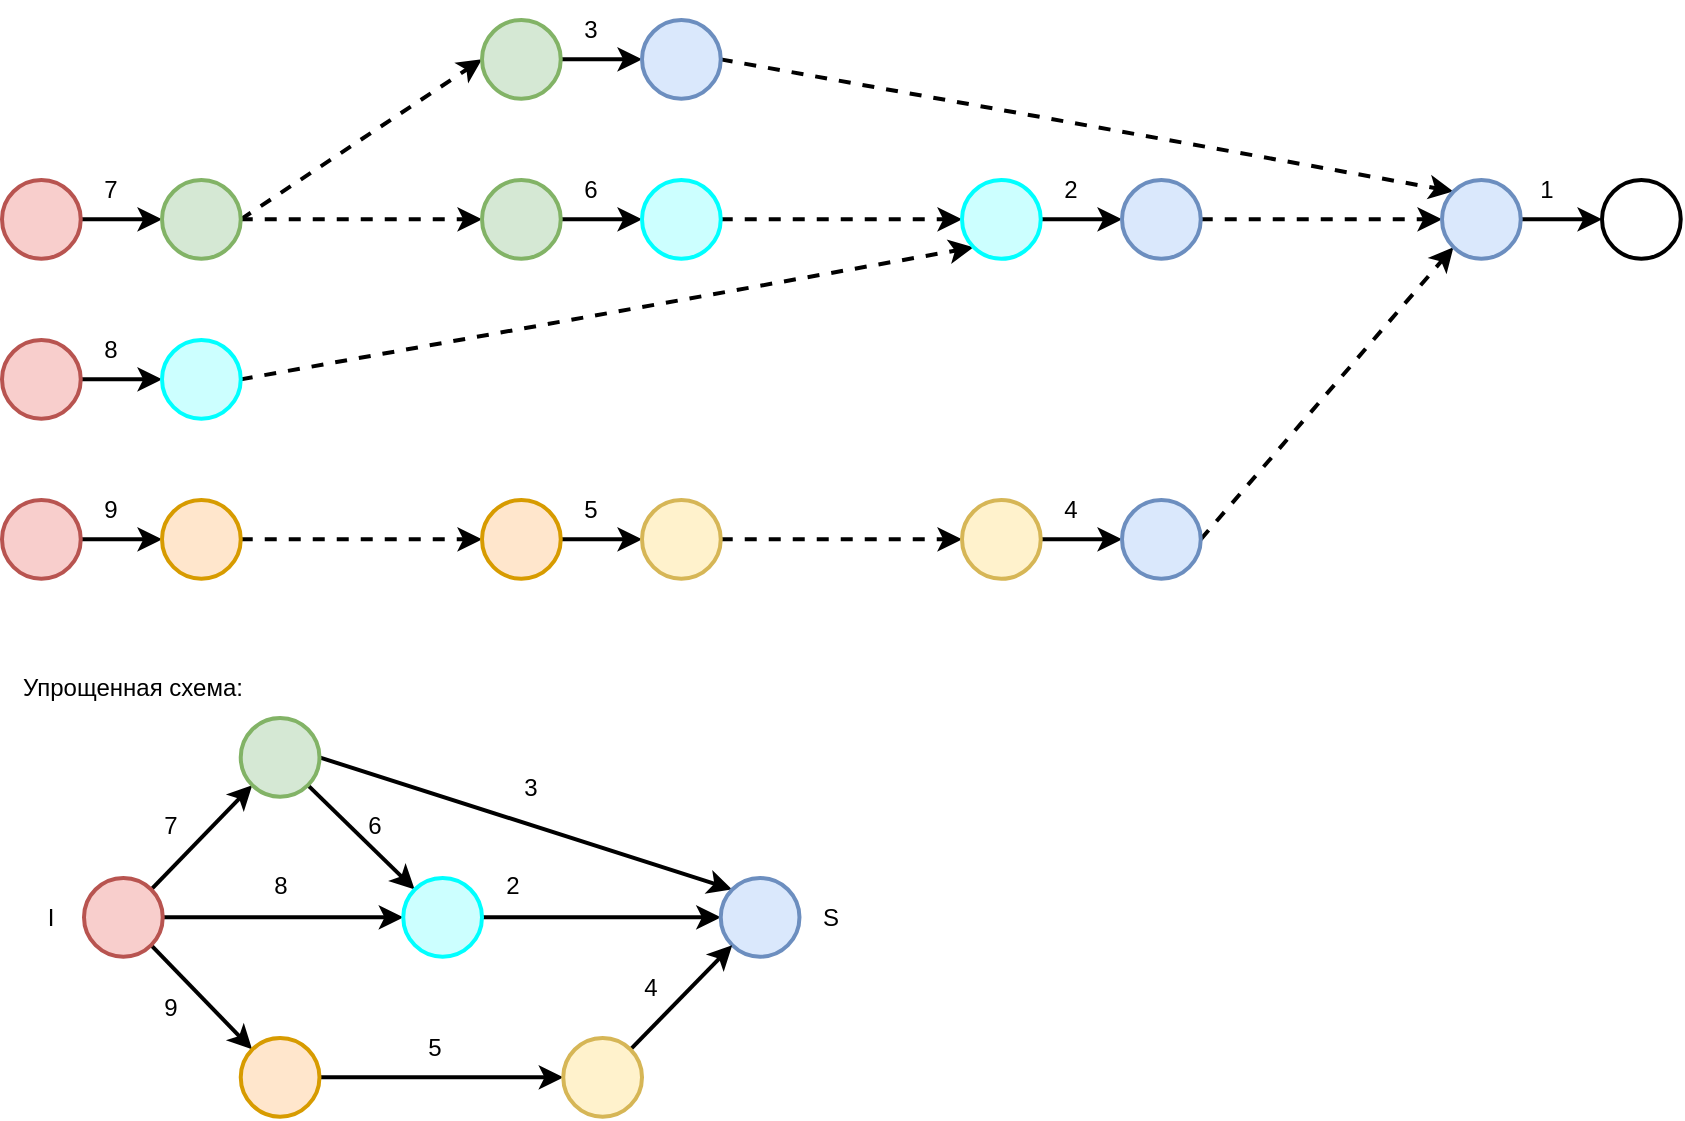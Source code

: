 <mxfile version="20.3.0" type="device"><diagram id="dBJPhfOJzrZLVDt43mVv" name="Page-1"><mxGraphModel dx="1422" dy="878" grid="1" gridSize="10" guides="1" tooltips="1" connect="1" arrows="1" fold="1" page="1" pageScale="1" pageWidth="827" pageHeight="1169" math="0" shadow="0"><root><mxCell id="0"/><mxCell id="1" parent="0"/><mxCell id="z-p0BR435quuZYPwDhB6-24" style="edgeStyle=none;rounded=0;orthogonalLoop=1;jettySize=auto;html=1;exitX=1;exitY=0.5;exitDx=0;exitDy=0;exitPerimeter=0;strokeWidth=2;" edge="1" parent="1" source="z-p0BR435quuZYPwDhB6-1" target="z-p0BR435quuZYPwDhB6-4"><mxGeometry relative="1" as="geometry"/></mxCell><mxCell id="z-p0BR435quuZYPwDhB6-1" value="" style="verticalLabelPosition=middle;verticalAlign=middle;html=1;shape=mxgraph.flowchart.on-page_reference;strokeWidth=2;labelPosition=center;align=center;fillColor=#f8cecc;strokeColor=#b85450;" vertex="1" parent="1"><mxGeometry x="40" y="120" width="39.37" height="39.37" as="geometry"/></mxCell><mxCell id="z-p0BR435quuZYPwDhB6-25" style="edgeStyle=none;rounded=0;orthogonalLoop=1;jettySize=auto;html=1;exitX=1;exitY=0.5;exitDx=0;exitDy=0;exitPerimeter=0;strokeWidth=2;" edge="1" parent="1" source="z-p0BR435quuZYPwDhB6-2" target="z-p0BR435quuZYPwDhB6-5"><mxGeometry relative="1" as="geometry"/></mxCell><mxCell id="z-p0BR435quuZYPwDhB6-2" value="" style="verticalLabelPosition=middle;verticalAlign=middle;html=1;shape=mxgraph.flowchart.on-page_reference;strokeWidth=2;labelPosition=center;align=center;fillColor=#f8cecc;strokeColor=#b85450;" vertex="1" parent="1"><mxGeometry x="40" y="200" width="39.37" height="39.37" as="geometry"/></mxCell><mxCell id="z-p0BR435quuZYPwDhB6-26" style="edgeStyle=none;rounded=0;orthogonalLoop=1;jettySize=auto;html=1;exitX=1;exitY=0.5;exitDx=0;exitDy=0;exitPerimeter=0;strokeWidth=2;" edge="1" parent="1" source="z-p0BR435quuZYPwDhB6-3" target="z-p0BR435quuZYPwDhB6-6"><mxGeometry relative="1" as="geometry"/></mxCell><mxCell id="z-p0BR435quuZYPwDhB6-3" value="" style="verticalLabelPosition=middle;verticalAlign=middle;html=1;shape=mxgraph.flowchart.on-page_reference;strokeWidth=2;labelPosition=center;align=center;fillColor=#f8cecc;strokeColor=#b85450;" vertex="1" parent="1"><mxGeometry x="40" y="280" width="39.37" height="39.37" as="geometry"/></mxCell><mxCell id="z-p0BR435quuZYPwDhB6-33" style="edgeStyle=none;rounded=0;orthogonalLoop=1;jettySize=auto;html=1;exitX=1;exitY=0.5;exitDx=0;exitDy=0;exitPerimeter=0;entryX=0;entryY=0.5;entryDx=0;entryDy=0;entryPerimeter=0;strokeWidth=2;dashed=1;" edge="1" parent="1" source="z-p0BR435quuZYPwDhB6-4" target="z-p0BR435quuZYPwDhB6-8"><mxGeometry relative="1" as="geometry"/></mxCell><mxCell id="z-p0BR435quuZYPwDhB6-34" style="edgeStyle=none;rounded=0;orthogonalLoop=1;jettySize=auto;html=1;exitX=1;exitY=0.5;exitDx=0;exitDy=0;exitPerimeter=0;dashed=1;strokeWidth=2;" edge="1" parent="1" source="z-p0BR435quuZYPwDhB6-4" target="z-p0BR435quuZYPwDhB6-7"><mxGeometry relative="1" as="geometry"/></mxCell><mxCell id="z-p0BR435quuZYPwDhB6-4" value="" style="verticalLabelPosition=middle;verticalAlign=middle;html=1;shape=mxgraph.flowchart.on-page_reference;strokeWidth=2;labelPosition=center;align=center;fillColor=#d5e8d4;strokeColor=#82b366;" vertex="1" parent="1"><mxGeometry x="120" y="120" width="39.37" height="39.37" as="geometry"/></mxCell><mxCell id="z-p0BR435quuZYPwDhB6-36" style="edgeStyle=none;rounded=0;orthogonalLoop=1;jettySize=auto;html=1;exitX=1;exitY=0.5;exitDx=0;exitDy=0;exitPerimeter=0;entryX=0.145;entryY=0.855;entryDx=0;entryDy=0;entryPerimeter=0;dashed=1;strokeWidth=2;" edge="1" parent="1" source="z-p0BR435quuZYPwDhB6-5" target="z-p0BR435quuZYPwDhB6-15"><mxGeometry relative="1" as="geometry"/></mxCell><mxCell id="z-p0BR435quuZYPwDhB6-5" value="" style="verticalLabelPosition=middle;verticalAlign=middle;html=1;shape=mxgraph.flowchart.on-page_reference;strokeWidth=2;labelPosition=center;align=center;fillColor=#CCFFFF;strokeColor=#00FFFF;" vertex="1" parent="1"><mxGeometry x="120" y="200" width="39.37" height="39.37" as="geometry"/></mxCell><mxCell id="z-p0BR435quuZYPwDhB6-37" style="edgeStyle=none;rounded=0;orthogonalLoop=1;jettySize=auto;html=1;exitX=1;exitY=0.5;exitDx=0;exitDy=0;exitPerimeter=0;dashed=1;strokeWidth=2;" edge="1" parent="1" source="z-p0BR435quuZYPwDhB6-6" target="z-p0BR435quuZYPwDhB6-11"><mxGeometry relative="1" as="geometry"/></mxCell><mxCell id="z-p0BR435quuZYPwDhB6-6" value="" style="verticalLabelPosition=middle;verticalAlign=middle;html=1;shape=mxgraph.flowchart.on-page_reference;strokeWidth=2;labelPosition=center;align=center;fillColor=#ffe6cc;strokeColor=#d79b00;" vertex="1" parent="1"><mxGeometry x="120" y="280" width="39.37" height="39.37" as="geometry"/></mxCell><mxCell id="z-p0BR435quuZYPwDhB6-28" style="edgeStyle=none;rounded=0;orthogonalLoop=1;jettySize=auto;html=1;exitX=1;exitY=0.5;exitDx=0;exitDy=0;exitPerimeter=0;strokeWidth=2;" edge="1" parent="1" source="z-p0BR435quuZYPwDhB6-7" target="z-p0BR435quuZYPwDhB6-9"><mxGeometry relative="1" as="geometry"/></mxCell><mxCell id="z-p0BR435quuZYPwDhB6-7" value="" style="verticalLabelPosition=middle;verticalAlign=middle;html=1;shape=mxgraph.flowchart.on-page_reference;strokeWidth=2;labelPosition=center;align=center;fillColor=#d5e8d4;strokeColor=#82b366;" vertex="1" parent="1"><mxGeometry x="280" y="120" width="39.37" height="39.37" as="geometry"/></mxCell><mxCell id="z-p0BR435quuZYPwDhB6-27" style="edgeStyle=none;rounded=0;orthogonalLoop=1;jettySize=auto;html=1;exitX=1;exitY=0.5;exitDx=0;exitDy=0;exitPerimeter=0;entryX=0;entryY=0.5;entryDx=0;entryDy=0;entryPerimeter=0;strokeWidth=2;" edge="1" parent="1" source="z-p0BR435quuZYPwDhB6-8" target="z-p0BR435quuZYPwDhB6-10"><mxGeometry relative="1" as="geometry"/></mxCell><mxCell id="z-p0BR435quuZYPwDhB6-8" value="" style="verticalLabelPosition=middle;verticalAlign=middle;html=1;shape=mxgraph.flowchart.on-page_reference;strokeWidth=2;labelPosition=center;align=center;fillColor=#d5e8d4;strokeColor=#82b366;" vertex="1" parent="1"><mxGeometry x="280" y="40" width="39.37" height="39.37" as="geometry"/></mxCell><mxCell id="z-p0BR435quuZYPwDhB6-35" style="edgeStyle=none;rounded=0;orthogonalLoop=1;jettySize=auto;html=1;exitX=1;exitY=0.5;exitDx=0;exitDy=0;exitPerimeter=0;entryX=0;entryY=0.5;entryDx=0;entryDy=0;entryPerimeter=0;dashed=1;strokeWidth=2;" edge="1" parent="1" source="z-p0BR435quuZYPwDhB6-9" target="z-p0BR435quuZYPwDhB6-15"><mxGeometry relative="1" as="geometry"/></mxCell><mxCell id="z-p0BR435quuZYPwDhB6-9" value="" style="verticalLabelPosition=middle;verticalAlign=middle;html=1;shape=mxgraph.flowchart.on-page_reference;strokeWidth=2;labelPosition=center;align=center;fillColor=#CCFFFF;strokeColor=#00FFFF;" vertex="1" parent="1"><mxGeometry x="360" y="120" width="39.37" height="39.37" as="geometry"/></mxCell><mxCell id="z-p0BR435quuZYPwDhB6-41" style="edgeStyle=none;rounded=0;orthogonalLoop=1;jettySize=auto;html=1;exitX=1;exitY=0.5;exitDx=0;exitDy=0;exitPerimeter=0;entryX=0.145;entryY=0.145;entryDx=0;entryDy=0;entryPerimeter=0;dashed=1;strokeWidth=2;" edge="1" parent="1" source="z-p0BR435quuZYPwDhB6-10" target="z-p0BR435quuZYPwDhB6-17"><mxGeometry relative="1" as="geometry"/></mxCell><mxCell id="z-p0BR435quuZYPwDhB6-10" value="" style="verticalLabelPosition=middle;verticalAlign=middle;html=1;shape=mxgraph.flowchart.on-page_reference;strokeWidth=2;labelPosition=center;align=center;fillColor=#dae8fc;strokeColor=#6c8ebf;" vertex="1" parent="1"><mxGeometry x="360" y="40" width="39.37" height="39.37" as="geometry"/></mxCell><mxCell id="z-p0BR435quuZYPwDhB6-29" style="edgeStyle=none;rounded=0;orthogonalLoop=1;jettySize=auto;html=1;exitX=1;exitY=0.5;exitDx=0;exitDy=0;exitPerimeter=0;entryX=0;entryY=0.5;entryDx=0;entryDy=0;entryPerimeter=0;strokeWidth=2;" edge="1" parent="1" source="z-p0BR435quuZYPwDhB6-11" target="z-p0BR435quuZYPwDhB6-12"><mxGeometry relative="1" as="geometry"/></mxCell><mxCell id="z-p0BR435quuZYPwDhB6-11" value="" style="verticalLabelPosition=middle;verticalAlign=middle;html=1;shape=mxgraph.flowchart.on-page_reference;strokeWidth=2;labelPosition=center;align=center;fillColor=#ffe6cc;strokeColor=#d79b00;" vertex="1" parent="1"><mxGeometry x="280" y="280" width="39.37" height="39.37" as="geometry"/></mxCell><mxCell id="z-p0BR435quuZYPwDhB6-38" style="edgeStyle=none;rounded=0;orthogonalLoop=1;jettySize=auto;html=1;exitX=1;exitY=0.5;exitDx=0;exitDy=0;exitPerimeter=0;dashed=1;strokeWidth=2;" edge="1" parent="1" source="z-p0BR435quuZYPwDhB6-12" target="z-p0BR435quuZYPwDhB6-13"><mxGeometry relative="1" as="geometry"/></mxCell><mxCell id="z-p0BR435quuZYPwDhB6-12" value="" style="verticalLabelPosition=middle;verticalAlign=middle;html=1;shape=mxgraph.flowchart.on-page_reference;strokeWidth=2;labelPosition=center;align=center;fillColor=#fff2cc;strokeColor=#d6b656;" vertex="1" parent="1"><mxGeometry x="360" y="280" width="39.37" height="39.37" as="geometry"/></mxCell><mxCell id="z-p0BR435quuZYPwDhB6-31" style="edgeStyle=none;rounded=0;orthogonalLoop=1;jettySize=auto;html=1;exitX=1;exitY=0.5;exitDx=0;exitDy=0;exitPerimeter=0;strokeWidth=2;" edge="1" parent="1" source="z-p0BR435quuZYPwDhB6-13" target="z-p0BR435quuZYPwDhB6-14"><mxGeometry relative="1" as="geometry"/></mxCell><mxCell id="z-p0BR435quuZYPwDhB6-13" value="" style="verticalLabelPosition=middle;verticalAlign=middle;html=1;shape=mxgraph.flowchart.on-page_reference;strokeWidth=2;labelPosition=center;align=center;fillColor=#fff2cc;strokeColor=#d6b656;" vertex="1" parent="1"><mxGeometry x="520" y="280" width="39.37" height="39.37" as="geometry"/></mxCell><mxCell id="z-p0BR435quuZYPwDhB6-39" style="edgeStyle=none;rounded=0;orthogonalLoop=1;jettySize=auto;html=1;exitX=1;exitY=0.5;exitDx=0;exitDy=0;exitPerimeter=0;entryX=0.145;entryY=0.855;entryDx=0;entryDy=0;entryPerimeter=0;dashed=1;strokeWidth=2;" edge="1" parent="1" source="z-p0BR435quuZYPwDhB6-14" target="z-p0BR435quuZYPwDhB6-17"><mxGeometry relative="1" as="geometry"/></mxCell><mxCell id="z-p0BR435quuZYPwDhB6-14" value="" style="verticalLabelPosition=middle;verticalAlign=middle;html=1;shape=mxgraph.flowchart.on-page_reference;strokeWidth=2;labelPosition=center;align=center;fillColor=#dae8fc;strokeColor=#6c8ebf;" vertex="1" parent="1"><mxGeometry x="600" y="280" width="39.37" height="39.37" as="geometry"/></mxCell><mxCell id="z-p0BR435quuZYPwDhB6-30" style="edgeStyle=none;rounded=0;orthogonalLoop=1;jettySize=auto;html=1;exitX=1;exitY=0.5;exitDx=0;exitDy=0;exitPerimeter=0;entryX=0;entryY=0.5;entryDx=0;entryDy=0;entryPerimeter=0;strokeWidth=2;" edge="1" parent="1" source="z-p0BR435quuZYPwDhB6-15" target="z-p0BR435quuZYPwDhB6-16"><mxGeometry relative="1" as="geometry"/></mxCell><mxCell id="z-p0BR435quuZYPwDhB6-15" value="" style="verticalLabelPosition=middle;verticalAlign=middle;html=1;shape=mxgraph.flowchart.on-page_reference;strokeWidth=2;labelPosition=center;align=center;fillColor=#CCFFFF;strokeColor=#00FFFF;" vertex="1" parent="1"><mxGeometry x="520" y="120" width="39.37" height="39.37" as="geometry"/></mxCell><mxCell id="z-p0BR435quuZYPwDhB6-40" style="edgeStyle=none;rounded=0;orthogonalLoop=1;jettySize=auto;html=1;exitX=1;exitY=0.5;exitDx=0;exitDy=0;exitPerimeter=0;entryX=0;entryY=0.5;entryDx=0;entryDy=0;entryPerimeter=0;dashed=1;strokeWidth=2;" edge="1" parent="1" source="z-p0BR435quuZYPwDhB6-16" target="z-p0BR435quuZYPwDhB6-17"><mxGeometry relative="1" as="geometry"/></mxCell><mxCell id="z-p0BR435quuZYPwDhB6-16" value="" style="verticalLabelPosition=middle;verticalAlign=middle;html=1;shape=mxgraph.flowchart.on-page_reference;strokeWidth=2;labelPosition=center;align=center;fillColor=#dae8fc;strokeColor=#6c8ebf;" vertex="1" parent="1"><mxGeometry x="600" y="120" width="39.37" height="39.37" as="geometry"/></mxCell><mxCell id="z-p0BR435quuZYPwDhB6-32" style="edgeStyle=none;rounded=0;orthogonalLoop=1;jettySize=auto;html=1;exitX=1;exitY=0.5;exitDx=0;exitDy=0;exitPerimeter=0;strokeWidth=2;" edge="1" parent="1" source="z-p0BR435quuZYPwDhB6-17" target="z-p0BR435quuZYPwDhB6-18"><mxGeometry relative="1" as="geometry"/></mxCell><mxCell id="z-p0BR435quuZYPwDhB6-17" value="" style="verticalLabelPosition=middle;verticalAlign=middle;html=1;shape=mxgraph.flowchart.on-page_reference;strokeWidth=2;labelPosition=center;align=center;fillColor=#dae8fc;strokeColor=#6c8ebf;" vertex="1" parent="1"><mxGeometry x="760" y="120" width="39.37" height="39.37" as="geometry"/></mxCell><mxCell id="z-p0BR435quuZYPwDhB6-18" value="" style="verticalLabelPosition=middle;verticalAlign=middle;html=1;shape=mxgraph.flowchart.on-page_reference;strokeWidth=2;labelPosition=center;align=center;" vertex="1" parent="1"><mxGeometry x="840" y="120" width="39.37" height="39.37" as="geometry"/></mxCell><mxCell id="z-p0BR435quuZYPwDhB6-42" value="7" style="text;html=1;align=center;verticalAlign=middle;resizable=0;points=[];autosize=1;strokeColor=none;fillColor=none;" vertex="1" parent="1"><mxGeometry x="79.37" y="110" width="30" height="30" as="geometry"/></mxCell><mxCell id="z-p0BR435quuZYPwDhB6-43" value="8&lt;span style=&quot;color: rgba(0, 0, 0, 0); font-family: monospace; font-size: 0px; text-align: start;&quot;&gt;%3CmxGraphModel%3E%3Croot%3E%3CmxCell%20id%3D%220%22%2F%3E%3CmxCell%20id%3D%221%22%20parent%3D%220%22%2F%3E%3CmxCell%20id%3D%222%22%20value%3D%227%22%20style%3D%22text%3Bhtml%3D1%3Balign%3Dcenter%3BverticalAlign%3Dmiddle%3Bresizable%3D0%3Bpoints%3D%5B%5D%3Bautosize%3D1%3BstrokeColor%3Dnone%3BfillColor%3Dnone%3B%22%20vertex%3D%221%22%20parent%3D%221%22%3E%3CmxGeometry%20x%3D%2279.37%22%20y%3D%22110%22%20width%3D%2230%22%20height%3D%2230%22%20as%3D%22geometry%22%2F%3E%3C%2FmxCell%3E%3C%2Froot%3E%3C%2FmxGraphModel%3E&lt;/span&gt;" style="text;html=1;align=center;verticalAlign=middle;resizable=0;points=[];autosize=1;strokeColor=none;fillColor=none;" vertex="1" parent="1"><mxGeometry x="79.37" y="190" width="30" height="30" as="geometry"/></mxCell><mxCell id="z-p0BR435quuZYPwDhB6-44" value="9" style="text;html=1;align=center;verticalAlign=middle;resizable=0;points=[];autosize=1;strokeColor=none;fillColor=none;" vertex="1" parent="1"><mxGeometry x="79.37" y="270" width="30" height="30" as="geometry"/></mxCell><mxCell id="z-p0BR435quuZYPwDhB6-45" value="3" style="text;html=1;align=center;verticalAlign=middle;resizable=0;points=[];autosize=1;strokeColor=none;fillColor=none;" vertex="1" parent="1"><mxGeometry x="319.37" y="30" width="30" height="30" as="geometry"/></mxCell><mxCell id="z-p0BR435quuZYPwDhB6-46" value="6" style="text;html=1;align=center;verticalAlign=middle;resizable=0;points=[];autosize=1;strokeColor=none;fillColor=none;" vertex="1" parent="1"><mxGeometry x="319.37" y="110" width="30" height="30" as="geometry"/></mxCell><mxCell id="z-p0BR435quuZYPwDhB6-47" value="5" style="text;html=1;align=center;verticalAlign=middle;resizable=0;points=[];autosize=1;strokeColor=none;fillColor=none;" vertex="1" parent="1"><mxGeometry x="319.37" y="270" width="30" height="30" as="geometry"/></mxCell><mxCell id="z-p0BR435quuZYPwDhB6-48" value="4" style="text;html=1;align=center;verticalAlign=middle;resizable=0;points=[];autosize=1;strokeColor=none;fillColor=none;" vertex="1" parent="1"><mxGeometry x="559.37" y="270" width="30" height="30" as="geometry"/></mxCell><mxCell id="z-p0BR435quuZYPwDhB6-49" value="2" style="text;html=1;align=center;verticalAlign=middle;resizable=0;points=[];autosize=1;strokeColor=none;fillColor=none;" vertex="1" parent="1"><mxGeometry x="559.37" y="110" width="30" height="30" as="geometry"/></mxCell><mxCell id="z-p0BR435quuZYPwDhB6-50" value="1" style="text;html=1;align=center;verticalAlign=middle;resizable=0;points=[];autosize=1;strokeColor=none;fillColor=none;" vertex="1" parent="1"><mxGeometry x="797" y="110" width="30" height="30" as="geometry"/></mxCell><mxCell id="z-p0BR435quuZYPwDhB6-57" style="edgeStyle=none;rounded=0;orthogonalLoop=1;jettySize=auto;html=1;exitX=1;exitY=0.5;exitDx=0;exitDy=0;exitPerimeter=0;strokeWidth=2;" edge="1" parent="1" source="z-p0BR435quuZYPwDhB6-51" target="z-p0BR435quuZYPwDhB6-54"><mxGeometry relative="1" as="geometry"/></mxCell><mxCell id="z-p0BR435quuZYPwDhB6-58" style="edgeStyle=none;rounded=0;orthogonalLoop=1;jettySize=auto;html=1;exitX=0.855;exitY=0.145;exitDx=0;exitDy=0;exitPerimeter=0;strokeWidth=2;entryX=0.145;entryY=0.855;entryDx=0;entryDy=0;entryPerimeter=0;" edge="1" parent="1" source="z-p0BR435quuZYPwDhB6-51" target="z-p0BR435quuZYPwDhB6-53"><mxGeometry relative="1" as="geometry"/></mxCell><mxCell id="z-p0BR435quuZYPwDhB6-62" style="edgeStyle=none;rounded=0;orthogonalLoop=1;jettySize=auto;html=1;exitX=0.855;exitY=0.855;exitDx=0;exitDy=0;exitPerimeter=0;entryX=0.145;entryY=0.145;entryDx=0;entryDy=0;entryPerimeter=0;strokeWidth=2;" edge="1" parent="1" source="z-p0BR435quuZYPwDhB6-51" target="z-p0BR435quuZYPwDhB6-52"><mxGeometry relative="1" as="geometry"/></mxCell><mxCell id="z-p0BR435quuZYPwDhB6-51" value="" style="verticalLabelPosition=middle;verticalAlign=middle;html=1;shape=mxgraph.flowchart.on-page_reference;strokeWidth=2;labelPosition=center;align=center;fillColor=#f8cecc;strokeColor=#b85450;" vertex="1" parent="1"><mxGeometry x="81" y="469" width="39.37" height="39.37" as="geometry"/></mxCell><mxCell id="z-p0BR435quuZYPwDhB6-63" style="edgeStyle=none;rounded=0;orthogonalLoop=1;jettySize=auto;html=1;exitX=1;exitY=0.5;exitDx=0;exitDy=0;exitPerimeter=0;entryX=0;entryY=0.5;entryDx=0;entryDy=0;entryPerimeter=0;strokeWidth=2;" edge="1" parent="1" source="z-p0BR435quuZYPwDhB6-52" target="z-p0BR435quuZYPwDhB6-56"><mxGeometry relative="1" as="geometry"/></mxCell><mxCell id="z-p0BR435quuZYPwDhB6-52" value="" style="verticalLabelPosition=middle;verticalAlign=middle;html=1;shape=mxgraph.flowchart.on-page_reference;strokeWidth=2;labelPosition=center;align=center;fillColor=#ffe6cc;strokeColor=#d79b00;" vertex="1" parent="1"><mxGeometry x="159.37" y="549" width="39.37" height="39.37" as="geometry"/></mxCell><mxCell id="z-p0BR435quuZYPwDhB6-59" style="edgeStyle=none;rounded=0;orthogonalLoop=1;jettySize=auto;html=1;exitX=0.855;exitY=0.855;exitDx=0;exitDy=0;exitPerimeter=0;strokeWidth=2;entryX=0.145;entryY=0.145;entryDx=0;entryDy=0;entryPerimeter=0;" edge="1" parent="1" source="z-p0BR435quuZYPwDhB6-53" target="z-p0BR435quuZYPwDhB6-54"><mxGeometry relative="1" as="geometry"/></mxCell><mxCell id="z-p0BR435quuZYPwDhB6-60" style="edgeStyle=none;rounded=0;orthogonalLoop=1;jettySize=auto;html=1;exitX=1;exitY=0.5;exitDx=0;exitDy=0;exitPerimeter=0;entryX=0.145;entryY=0.145;entryDx=0;entryDy=0;entryPerimeter=0;strokeWidth=2;" edge="1" parent="1" source="z-p0BR435quuZYPwDhB6-53" target="z-p0BR435quuZYPwDhB6-55"><mxGeometry relative="1" as="geometry"/></mxCell><mxCell id="z-p0BR435quuZYPwDhB6-53" value="" style="verticalLabelPosition=middle;verticalAlign=middle;html=1;shape=mxgraph.flowchart.on-page_reference;strokeWidth=2;labelPosition=center;align=center;fillColor=#d5e8d4;strokeColor=#82b366;" vertex="1" parent="1"><mxGeometry x="159.37" y="389" width="39.37" height="39.37" as="geometry"/></mxCell><mxCell id="z-p0BR435quuZYPwDhB6-61" style="edgeStyle=none;rounded=0;orthogonalLoop=1;jettySize=auto;html=1;exitX=1;exitY=0.5;exitDx=0;exitDy=0;exitPerimeter=0;entryX=0;entryY=0.5;entryDx=0;entryDy=0;entryPerimeter=0;strokeWidth=2;" edge="1" parent="1" source="z-p0BR435quuZYPwDhB6-54" target="z-p0BR435quuZYPwDhB6-55"><mxGeometry relative="1" as="geometry"/></mxCell><mxCell id="z-p0BR435quuZYPwDhB6-54" value="" style="verticalLabelPosition=middle;verticalAlign=middle;html=1;shape=mxgraph.flowchart.on-page_reference;strokeWidth=2;labelPosition=center;align=center;fillColor=#CCFFFF;strokeColor=#00FFFF;" vertex="1" parent="1"><mxGeometry x="240.63" y="469" width="39.37" height="39.37" as="geometry"/></mxCell><mxCell id="z-p0BR435quuZYPwDhB6-55" value="" style="verticalLabelPosition=middle;verticalAlign=middle;html=1;shape=mxgraph.flowchart.on-page_reference;strokeWidth=2;labelPosition=center;align=center;fillColor=#dae8fc;strokeColor=#6c8ebf;" vertex="1" parent="1"><mxGeometry x="399.37" y="469" width="39.37" height="39.37" as="geometry"/></mxCell><mxCell id="z-p0BR435quuZYPwDhB6-64" style="edgeStyle=none;rounded=0;orthogonalLoop=1;jettySize=auto;html=1;exitX=0.855;exitY=0.145;exitDx=0;exitDy=0;exitPerimeter=0;entryX=0.145;entryY=0.855;entryDx=0;entryDy=0;entryPerimeter=0;strokeWidth=2;" edge="1" parent="1" source="z-p0BR435quuZYPwDhB6-56" target="z-p0BR435quuZYPwDhB6-55"><mxGeometry relative="1" as="geometry"/></mxCell><mxCell id="z-p0BR435quuZYPwDhB6-56" value="" style="verticalLabelPosition=middle;verticalAlign=middle;html=1;shape=mxgraph.flowchart.on-page_reference;strokeWidth=2;labelPosition=center;align=center;fillColor=#fff2cc;strokeColor=#d6b656;" vertex="1" parent="1"><mxGeometry x="320.63" y="549" width="39.37" height="39.37" as="geometry"/></mxCell><mxCell id="z-p0BR435quuZYPwDhB6-65" value="7" style="text;html=1;align=center;verticalAlign=middle;resizable=0;points=[];autosize=1;strokeColor=none;fillColor=none;" vertex="1" parent="1"><mxGeometry x="109.37" y="428.37" width="30" height="30" as="geometry"/></mxCell><mxCell id="z-p0BR435quuZYPwDhB6-66" value="8" style="text;html=1;align=center;verticalAlign=middle;resizable=0;points=[];autosize=1;strokeColor=none;fillColor=none;" vertex="1" parent="1"><mxGeometry x="164.05" y="458.37" width="30" height="30" as="geometry"/></mxCell><mxCell id="z-p0BR435quuZYPwDhB6-67" value="9" style="text;html=1;align=center;verticalAlign=middle;resizable=0;points=[];autosize=1;strokeColor=none;fillColor=none;" vertex="1" parent="1"><mxGeometry x="109.37" y="519" width="30" height="30" as="geometry"/></mxCell><mxCell id="z-p0BR435quuZYPwDhB6-68" value="6" style="text;html=1;align=center;verticalAlign=middle;resizable=0;points=[];autosize=1;strokeColor=none;fillColor=none;" vertex="1" parent="1"><mxGeometry x="210.63" y="428.37" width="30" height="30" as="geometry"/></mxCell><mxCell id="z-p0BR435quuZYPwDhB6-69" value="2" style="text;html=1;align=center;verticalAlign=middle;resizable=0;points=[];autosize=1;strokeColor=none;fillColor=none;" vertex="1" parent="1"><mxGeometry x="280" y="458.37" width="30" height="30" as="geometry"/></mxCell><mxCell id="z-p0BR435quuZYPwDhB6-70" value="5" style="text;html=1;align=center;verticalAlign=middle;resizable=0;points=[];autosize=1;strokeColor=none;fillColor=none;" vertex="1" parent="1"><mxGeometry x="240.63" y="539" width="30" height="30" as="geometry"/></mxCell><mxCell id="z-p0BR435quuZYPwDhB6-71" value="4" style="text;html=1;align=center;verticalAlign=middle;resizable=0;points=[];autosize=1;strokeColor=none;fillColor=none;" vertex="1" parent="1"><mxGeometry x="349.37" y="509" width="30" height="30" as="geometry"/></mxCell><mxCell id="z-p0BR435quuZYPwDhB6-72" value="3" style="text;html=1;align=center;verticalAlign=middle;resizable=0;points=[];autosize=1;strokeColor=none;fillColor=none;" vertex="1" parent="1"><mxGeometry x="289.37" y="409" width="30" height="30" as="geometry"/></mxCell><mxCell id="z-p0BR435quuZYPwDhB6-73" value="Упрощенная схема:" style="text;html=1;align=center;verticalAlign=middle;resizable=0;points=[];autosize=1;strokeColor=none;fillColor=none;" vertex="1" parent="1"><mxGeometry x="40" y="359" width="130" height="30" as="geometry"/></mxCell><mxCell id="z-p0BR435quuZYPwDhB6-76" value="I" style="text;html=1;align=center;verticalAlign=middle;resizable=0;points=[];autosize=1;strokeColor=none;fillColor=none;" vertex="1" parent="1"><mxGeometry x="49.37" y="473.69" width="30" height="30" as="geometry"/></mxCell><mxCell id="z-p0BR435quuZYPwDhB6-77" value="S" style="text;html=1;align=center;verticalAlign=middle;resizable=0;points=[];autosize=1;strokeColor=none;fillColor=none;" vertex="1" parent="1"><mxGeometry x="438.74" y="473.69" width="30" height="30" as="geometry"/></mxCell></root></mxGraphModel></diagram></mxfile>